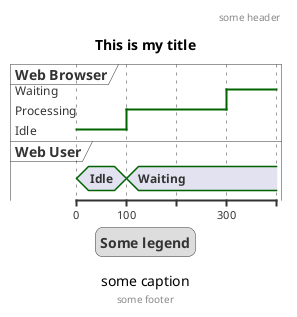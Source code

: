 @startuml

Title This is my title
header: some header
footer: some footer
legend
Some legend
end legend
caption some caption

robust "Web Browser" as WB
concise "Web User" as WU

@0
WU is Idle
WB is Idle

@100
WU is Waiting
WB is Processing

@300
WB is Waiting

@enduml
